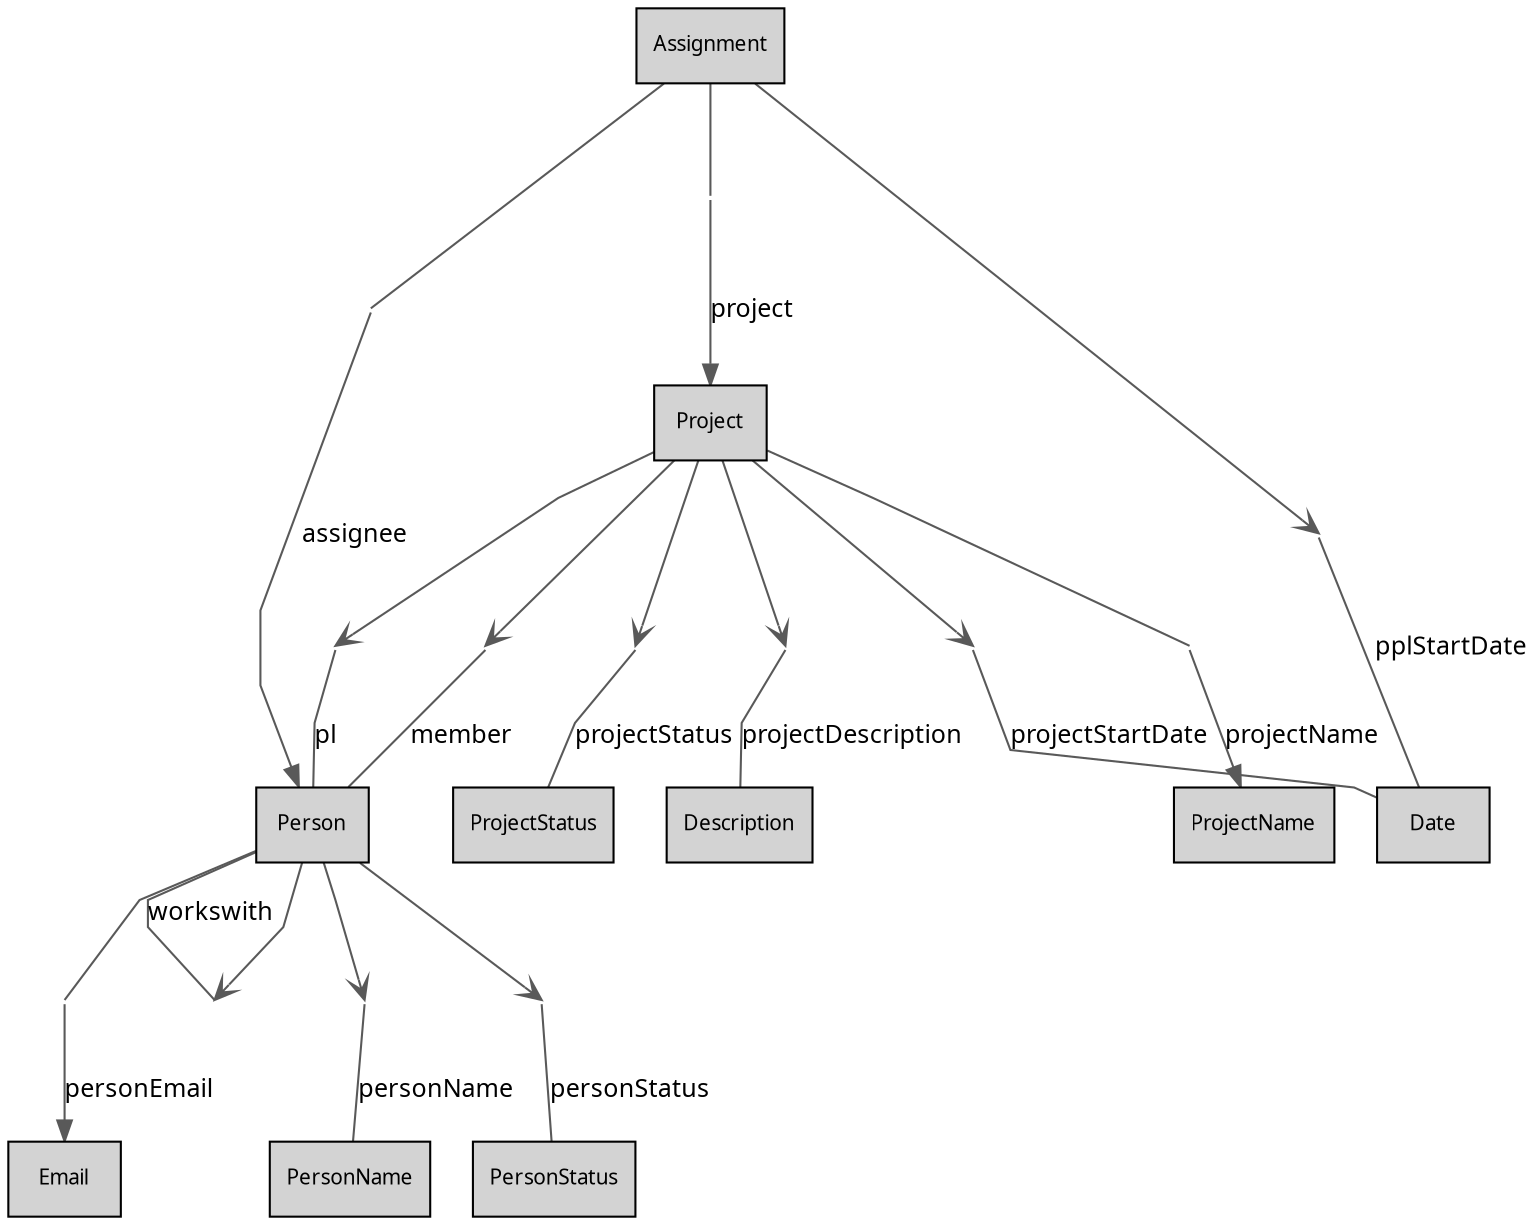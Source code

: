 digraph {
	graph [bb="0,0,943.38,689.34",
		landscape=false,
		outputorder=edgesfirst,
		overlap=scalexy,
		sep=0.5,
		splines=polyline
	];
	node [label="\N"];
	cpt_1	 [URL="Atlas.php?content=Concept&User=&Script=ProjectAdministration.adl&Concept=(.ProjectAdministration.adl)Project",
		fontname=sans,
		fontsize=10,
		height=0.5,
		label=Project,
		pos="653.38,317.05",
		shape=box,
		style=filled,
		width=0.75];
	relName_1	 [URL="Atlas.php?content=Relatiedetails&User=&Script=ProjectAdministration.adl&Relatiedetails=(.ProjectAdministration.adl)projectName[Project*\
ProjectName]",
		bgcolor=white,
		fontname=sans,
		fontsize=10,
		height=0.5,
		label="",
		pos="814.13,333.84",
		shape=plaintext,
		width=0.75];
	cpt_1 -> relName_1	 [arrowhead=none,
		arrowtail=none,
		color=gray35,
		decorate=false,
		dir=forward,
		fontname=sans,
		fontsize=12,
		headclip=false,
		labelfloat=false,
		labelfontcolor=black,
		pos="680.65,319.9 726.51,324.69 814.13,333.84 814.13,333.84"];
	relName_3	 [URL="Atlas.php?content=Relatiedetails&User=&Script=ProjectAdministration.adl&Relatiedetails=(.ProjectAdministration.adl)pl[Project*Person]",
		bgcolor=white,
		fontname=sans,
		fontsize=10,
		height=0.5,
		label="",
		pos="459.33,284.85",
		shape=plaintext,
		width=0.75];
	cpt_1 -> relName_3	 [arrowhead=ovee,
		arrowtail=none,
		color=gray35,
		decorate=false,
		dir=forward,
		fontname=sans,
		fontsize=12,
		headclip=false,
		labelfloat=false,
		labelfontcolor=black,
		pos="e,459.33,284.85 625.99,312.51 582.11,305.23 498.07,291.28 469.29,286.5"];
	relName_4	 [URL="Atlas.php?content=Relatiedetails&User=&Script=ProjectAdministration.adl&Relatiedetails=(.ProjectAdministration.adl)member[Project*\
Person]",
		bgcolor=white,
		fontname=sans,
		fontsize=10,
		height=0.5,
		label="",
		pos="462.97,346.89",
		shape=plaintext,
		width=0.75];
	cpt_1 -> relName_4	 [arrowhead=ovee,
		arrowtail=none,
		color=gray35,
		decorate=false,
		dir=forward,
		fontname=sans,
		fontsize=12,
		headclip=false,
		labelfloat=false,
		labelfontcolor=black,
		pos="e,462.97,346.89 626.1,321.33 583.11,328.07 501.58,340.84 473.1,345.31"];
	relName_8	 [URL="Atlas.php?content=Relatiedetails&User=&Script=ProjectAdministration.adl&Relatiedetails=(.ProjectAdministration.adl)projectStatus[\
Project*ProjectStatus]",
		bgcolor=white,
		fontname=sans,
		fontsize=10,
		height=0.5,
		label="",
		pos="687.46,137.85",
		shape=plaintext,
		width=0.75];
	cpt_1 -> relName_8	 [arrowhead=ovee,
		arrowtail=none,
		color=gray35,
		decorate=false,
		dir=forward,
		fontname=sans,
		fontsize=12,
		headclip=false,
		labelfloat=false,
		labelfontcolor=black,
		pos="e,687.46,137.85 656.83,298.89 663.94,261.51 679.99,177.09 685.53,147.96"];
	relName_9	 [URL="Atlas.php?content=Relatiedetails&User=&Script=ProjectAdministration.adl&Relatiedetails=(.ProjectAdministration.adl)projectDescription[\
Project*Description]",
		bgcolor=white,
		fontname=sans,
		fontsize=10,
		height=0.5,
		label="",
		pos="806.78,208.44",
		shape=plaintext,
		width=0.75];
	cpt_1 -> relName_9	 [arrowhead=ovee,
		arrowtail=none,
		color=gray35,
		decorate=false,
		dir=forward,
		fontname=sans,
		fontsize=12,
		headclip=false,
		labelfloat=false,
		labelfontcolor=black,
		pos="e,806.78,208.44 679.05,298.87 714.37,273.87 776.08,230.17 798.42,214.36"];
	relName_10	 [URL="Atlas.php?content=Relatiedetails&User=&Script=ProjectAdministration.adl&Relatiedetails=(.ProjectAdministration.adl)projectStartDate[\
Project*Date]",
		bgcolor=white,
		fontname=sans,
		fontsize=10,
		height=0.5,
		label="",
		pos="748.59,471.24",
		shape=plaintext,
		width=0.75];
	cpt_1 -> relName_10	 [arrowhead=ovee,
		arrowtail=none,
		color=gray35,
		decorate=false,
		dir=forward,
		fontname=sans,
		fontsize=12,
		headclip=false,
		labelfloat=false,
		labelfontcolor=black,
		pos="e,748.59,471.24 664.67,335.35 685.26,368.69 728.16,438.16 743.22,462.55"];
	cpt_2	 [URL="Atlas.php?content=Concept&User=&Script=ProjectAdministration.adl&Concept=(.ProjectAdministration.adl)ProjectName",
		fontname=sans,
		fontsize=10,
		height=0.5,
		label=ProjectName,
		pos="907.88,349.62",
		shape=box,
		style=filled,
		width=0.98611];
	cpt_3	 [URL="Atlas.php?content=Concept&User=&Script=ProjectAdministration.adl&Concept=(.ProjectAdministration.adl)Person",
		fontname=sans,
		fontsize=10,
		height=0.5,
		label=Person,
		pos="275.5,348.59",
		shape=box,
		style=filled,
		width=0.75];
	relName_2	 [URL="Atlas.php?content=Relatiedetails&User=&Script=ProjectAdministration.adl&Relatiedetails=(.ProjectAdministration.adl)personEmail[Person*\
Email]",
		bgcolor=white,
		fontname=sans,
		fontsize=10,
		height=0.5,
		label="",
		pos="172.07,455.85",
		shape=plaintext,
		width=0.75];
	cpt_3 -> relName_2	 [arrowhead=none,
		arrowtail=none,
		color=gray35,
		decorate=false,
		dir=forward,
		fontname=sans,
		fontsize=12,
		headclip=false,
		labelfloat=false,
		labelfontcolor=black,
		pos="257.95,366.78 228.44,397.38 172.07,455.85 172.07,455.85"];
	relName_5	 [URL="Atlas.php?content=Relatiedetails&User=&Script=ProjectAdministration.adl&Relatiedetails=(.ProjectAdministration.adl)workswith[Person]",
		bgcolor=white,
		fontname=sans,
		fontsize=10,
		height=0.5,
		label="",
		pos="108.75,374.77",
		shape=plaintext,
		width=0.75];
	cpt_3 -> relName_5	 [arrowhead=ovee,
		arrowtail=none,
		color=gray35,
		decorate=false,
		dir=forward,
		fontname=sans,
		fontsize=12,
		headclip=false,
		labelfloat=false,
		labelfontcolor=black,
		pos="e,108.75,374.77 248.42,343.73 210.41,349.7 141.04,360.59 117.11,369.23"];
	relName_12	 [URL="Atlas.php?content=Relatiedetails&User=&Script=ProjectAdministration.adl&Relatiedetails=(.ProjectAdministration.adl)personName[Person*\
PersonName]",
		bgcolor=white,
		fontname=sans,
		fontsize=10,
		height=0.5,
		label="",
		pos="113.15,265.64",
		shape=plaintext,
		width=0.75];
	cpt_3 -> relName_12	 [arrowhead=ovee,
		arrowtail=none,
		color=gray35,
		decorate=false,
		dir=forward,
		fontname=sans,
		fontsize=12,
		headclip=false,
		labelfloat=false,
		labelfontcolor=black,
		pos="e,113.15,265.64 248.33,334.7 211.14,315.7 146.27,282.56 122.35,270.34"];
	relName_13	 [URL="Atlas.php?content=Relatiedetails&User=&Script=ProjectAdministration.adl&Relatiedetails=(.ProjectAdministration.adl)personStatus[\
Person*PersonStatus]",
		bgcolor=white,
		fontname=sans,
		fontsize=10,
		height=0.5,
		label="",
		pos="223.97,195.97",
		shape=plaintext,
		width=0.75];
	cpt_3 -> relName_13	 [arrowhead=ovee,
		arrowtail=none,
		color=gray35,
		decorate=false,
		dir=forward,
		fontname=sans,
		fontsize=12,
		headclip=false,
		labelfloat=false,
		labelfontcolor=black,
		pos="e,223.97,195.97 269.39,330.48 258.4,297.95 235.69,230.67 227.23,205.63"];
	cpt_4	 [URL="Atlas.php?content=Concept&User=&Script=ProjectAdministration.adl&Concept=(.ProjectAdministration.adl)Email",
		fontname=sans,
		fontsize=10,
		height=0.5,
		label=Email,
		pos="133.84,518.95",
		shape=box,
		style=filled,
		width=0.75];
	cpt_5	 [URL="Atlas.php?content=Concept&User=&Script=ProjectAdministration.adl&Concept=(.ProjectAdministration.adl)Assignment",
		fontname=sans,
		fontsize=10,
		height=0.5,
		label=Assignment,
		pos="517.23,602.24",
		shape=box,
		style=filled,
		width=0.91667];
	relName_6	 [URL="Atlas.php?content=Relatiedetails&User=&Script=ProjectAdministration.adl&Relatiedetails=(.ProjectAdministration.adl)project[Assignment*\
Project]",
		bgcolor=white,
		fontname=sans,
		fontsize=10,
		height=0.5,
		label="",
		pos="601.19,480.76",
		shape=plaintext,
		width=0.75];
	cpt_5 -> relName_6	 [arrowhead=none,
		arrowtail=none,
		color=gray35,
		decorate=false,
		dir=forward,
		fontname=sans,
		fontsize=12,
		headclip=false,
		labelfloat=false,
		labelfontcolor=black,
		pos="529.8,584.06 553.22,550.16 601.19,480.76 601.19,480.76"];
	relName_7	 [URL="Atlas.php?content=Relatiedetails&User=&Script=ProjectAdministration.adl&Relatiedetails=(.ProjectAdministration.adl)assignee[Assignment*\
Person]",
		bgcolor=white,
		fontname=sans,
		fontsize=10,
		height=0.5,
		label="",
		pos="368.11,517.1",
		shape=plaintext,
		width=0.75];
	cpt_5 -> relName_7	 [arrowhead=none,
		arrowtail=none,
		color=gray35,
		decorate=false,
		dir=forward,
		fontname=sans,
		fontsize=12,
		headclip=false,
		labelfloat=false,
		labelfontcolor=black,
		pos="485.6,584.19 441.83,559.19 368.11,517.1 368.11,517.1"];
	relName_11	 [URL="Atlas.php?content=Relatiedetails&User=&Script=ProjectAdministration.adl&Relatiedetails=(.ProjectAdministration.adl)pplStartDate[\
Assignment*Date]",
		bgcolor=white,
		fontname=sans,
		fontsize=10,
		height=0.5,
		label="",
		pos="640.04,671.34",
		shape=plaintext,
		width=0.75];
	cpt_5 -> relName_11	 [arrowhead=ovee,
		arrowtail=none,
		color=gray35,
		decorate=false,
		dir=forward,
		fontname=sans,
		fontsize=12,
		headclip=false,
		labelfloat=false,
		labelfontcolor=black,
		pos="e,640.04,671.34 549.49,620.4 576.93,635.83 614.46,656.95 631.27,666.4"];
	cpt_6	 [URL="Atlas.php?content=Concept&User=&Script=ProjectAdministration.adl&Concept=(.ProjectAdministration.adl)ProjectStatus",
		fontname=sans,
		fontsize=10,
		height=0.5,
		label=ProjectStatus,
		pos="712.04,18",
		shape=box,
		style=filled,
		width=1.0278];
	cpt_7	 [URL="Atlas.php?content=Concept&User=&Script=ProjectAdministration.adl&Concept=(.ProjectAdministration.adl)Description",
		fontname=sans,
		fontsize=10,
		height=0.5,
		label=Description,
		pos="910.96,145.35",
		shape=box,
		style=filled,
		width=0.88889];
	cpt_8	 [URL="Atlas.php?content=Concept&User=&Script=ProjectAdministration.adl&Concept=(.ProjectAdministration.adl)Date",
		fontname=sans,
		fontsize=10,
		height=0.5,
		label=Date,
		pos="747.54,602.26",
		shape=box,
		style=filled,
		width=0.75];
	cpt_9	 [URL="Atlas.php?content=Concept&User=&Script=ProjectAdministration.adl&Concept=(.ProjectAdministration.adl)PersonName",
		fontname=sans,
		fontsize=10,
		height=0.5,
		label=PersonName,
		pos="35.5,193.1",
		shape=box,
		style=filled,
		width=0.98611];
	cpt_10	 [URL="Atlas.php?content=Concept&User=&Script=ProjectAdministration.adl&Concept=(.ProjectAdministration.adl)PersonStatus",
		fontname=sans,
		fontsize=10,
		height=0.5,
		label=PersonStatus,
		pos="221.81,95.118",
		shape=box,
		style=filled,
		width=1.0139];
	relName_1 -> cpt_2	 [arrowhead=normal,
		arrowtail=none,
		color=gray35,
		decorate=false,
		dir=forward,
		fontname=sans,
		fontsize=12,
		label=projectName,
		labelfloat=false,
		labelfontcolor=black,
		lp="872.1,331.37",
		pos="e,872.17,343.61 814.13,333.84 814.13,333.84 838.29,337.9 862.07,341.91",
		tailclip=false];
	relName_2 -> cpt_4	 [arrowhead=normal,
		arrowtail=none,
		color=gray35,
		decorate=false,
		dir=forward,
		fontname=sans,
		fontsize=12,
		label=personEmail,
		labelfloat=false,
		labelfontcolor=black,
		lp="128.11,480.43",
		pos="e,144.9,500.7 172.07,455.85 172.07,455.85 160.55,474.86 150.16,492.01",
		tailclip=false];
	relName_3 -> cpt_3	 [arrowhead=none,
		arrowtail=inv,
		color=gray35,
		decorate=false,
		dir=forward,
		fontname=sans,
		fontsize=12,
		label=pl,
		labelfloat=false,
		labelfontcolor=black,
		lp="375.98,318.51",
		pos="459.33,284.85 459.33,284.85 353.76,321.45 302.63,339.18",
		tailclip=false];
	relName_4 -> cpt_3	 [arrowhead=none,
		arrowtail=inv,
		color=gray35,
		decorate=false,
		dir=forward,
		fontname=sans,
		fontsize=12,
		label=member,
		labelfloat=false,
		labelfontcolor=black,
		lp="360.36,354.12",
		pos="462.97,346.89 462.97,346.89 354.75,347.87 302.76,348.34",
		tailclip=false];
	relName_5 -> cpt_3	 [arrowhead=none,
		arrowtail=inv,
		color=gray35,
		decorate=false,
		dir=forward,
		fontname=sans,
		fontsize=12,
		label=workswith,
		labelfloat=false,
		labelfontcolor=black,
		lp="202.24,380.02",
		pos="108.75,374.77 108.75,374.77 110.15,383.66 110.15,383.66 110.15,383.66 200.56,369.46 248.23,361.98",
		tailclip=false];
	relName_6 -> cpt_1	 [arrowhead=normal,
		arrowtail=none,
		color=gray35,
		decorate=false,
		dir=forward,
		fontname=sans,
		fontsize=12,
		label=project,
		labelfloat=false,
		labelfontcolor=black,
		lp="604.37,419.25",
		pos="e,647.59,335.2 601.19,480.76 601.19,480.76 629.67,391.41 644.55,344.73",
		tailclip=false];
	relName_7 -> cpt_3	 [arrowhead=normal,
		arrowtail=none,
		color=gray35,
		decorate=false,
		dir=forward,
		fontname=sans,
		fontsize=12,
		label=assignee,
		labelfloat=false,
		labelfontcolor=black,
		lp="306.19,452.79",
		pos="e,285.41,366.62 368.11,517.1 368.11,517.1 316.42,423.05 290.28,375.47",
		tailclip=false];
	relName_8 -> cpt_6	 [arrowhead=none,
		arrowtail=inv,
		color=gray35,
		decorate=false,
		dir=forward,
		fontname=sans,
		fontsize=12,
		label=projectStatus,
		labelfloat=false,
		labelfontcolor=black,
		lp="662.88,93.528",
		pos="687.46,137.85 687.46,137.85 701.43,69.731 708.31,36.203",
		tailclip=false];
	relName_9 -> cpt_7	 [arrowhead=none,
		arrowtail=inv,
		color=gray35,
		decorate=false,
		dir=forward,
		fontname=sans,
		fontsize=12,
		label=projectDescription,
		labelfloat=false,
		labelfontcolor=black,
		lp="795.44,179.43",
		pos="806.78,208.44 806.78,208.44 850.32,182.07 881.1,163.43",
		tailclip=false];
	relName_10 -> cpt_8	 [arrowhead=none,
		arrowtail=inv,
		color=gray35,
		decorate=false,
		dir=forward,
		fontname=sans,
		fontsize=12,
		label=projectStartDate,
		labelfloat=false,
		labelfontcolor=black,
		lp="705.14,534.14",
		pos="748.59,471.24 748.59,471.24 747.97,548.04 747.69,584.04",
		tailclip=false];
	relName_11 -> cpt_8	 [arrowhead=none,
		arrowtail=inv,
		color=gray35,
		decorate=false,
		dir=forward,
		fontname=sans,
		fontsize=12,
		label=pplStartDate,
		labelfloat=false,
		labelfontcolor=black,
		lp="647.23,639.01",
		pos="640.04,671.34 640.04,671.34 688.57,640.15 720.41,619.69",
		tailclip=false];
	relName_12 -> cpt_9	 [arrowhead=none,
		arrowtail=inv,
		color=gray35,
		decorate=false,
		dir=forward,
		fontname=sans,
		fontsize=12,
		label=personName,
		labelfloat=false,
		labelfontcolor=black,
		lp="50.622,245.02",
		pos="113.15,265.64 113.15,265.64 78.097,232.89 55.094,211.41",
		tailclip=false];
	relName_13 -> cpt_10	 [arrowhead=none,
		arrowtail=inv,
		color=gray35,
		decorate=false,
		dir=forward,
		fontname=sans,
		fontsize=12,
		label=personStatus,
		labelfloat=false,
		labelfontcolor=black,
		lp="188.58,161.06",
		pos="223.97,195.97 223.97,195.97 222.82,142.15 222.2,113.15",
		tailclip=false];
}
